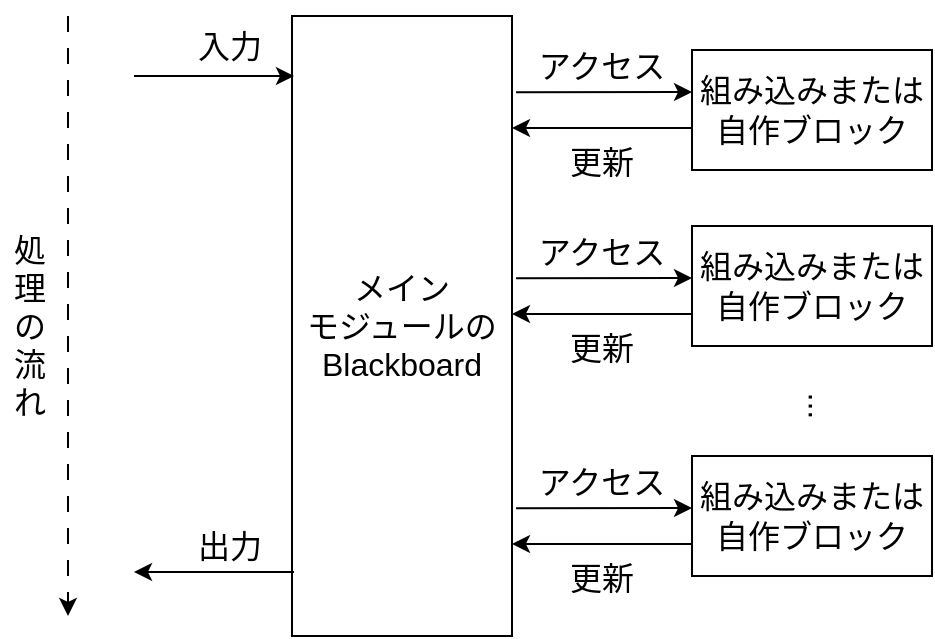 <mxfile version="20.8.10" type="device"><diagram id="0jzvoz7xoONC1ta8vLtH" name="ページ1"><mxGraphModel dx="1418" dy="838" grid="1" gridSize="10" guides="1" tooltips="1" connect="1" arrows="1" fold="1" page="1" pageScale="1" pageWidth="827" pageHeight="1169" math="0" shadow="0"><root><mxCell id="0"/><mxCell id="1" parent="0"/><mxCell id="6nG_dfres4fqL1OyFaTb-1" value="メイン&lt;br&gt;モジュールの&lt;br&gt;Blackboard" style="rounded=0;whiteSpace=wrap;html=1;fontSize=16;" parent="1" vertex="1"><mxGeometry x="190" y="140" width="110" height="310" as="geometry"/></mxCell><mxCell id="6nG_dfres4fqL1OyFaTb-2" value="組み込みまたは自作ブロック" style="rounded=0;whiteSpace=wrap;html=1;fontSize=16;" parent="1" vertex="1"><mxGeometry x="390" y="157" width="120" height="60" as="geometry"/></mxCell><mxCell id="6nG_dfres4fqL1OyFaTb-3" value="組み込みまたは自作ブロック" style="rounded=0;whiteSpace=wrap;html=1;fontSize=16;" parent="1" vertex="1"><mxGeometry x="390" y="245" width="120" height="60" as="geometry"/></mxCell><mxCell id="6nG_dfres4fqL1OyFaTb-4" value="組み込みまたは自作ブロック" style="rounded=0;whiteSpace=wrap;html=1;fontSize=16;" parent="1" vertex="1"><mxGeometry x="390" y="360" width="120" height="60" as="geometry"/></mxCell><mxCell id="6nG_dfres4fqL1OyFaTb-5" value="" style="endArrow=classic;html=1;rounded=0;exitX=1.029;exitY=0.178;exitDx=0;exitDy=0;exitPerimeter=0;fontSize=16;" parent="1" edge="1"><mxGeometry width="50" height="50" relative="1" as="geometry"><mxPoint x="302.03" y="178.18" as="sourcePoint"/><mxPoint x="390" y="178" as="targetPoint"/></mxGeometry></mxCell><mxCell id="6nG_dfres4fqL1OyFaTb-6" value="" style="endArrow=classic;html=1;rounded=0;exitX=0;exitY=0.75;exitDx=0;exitDy=0;entryX=1;entryY=0.274;entryDx=0;entryDy=0;entryPerimeter=0;fontSize=16;startArrow=none;" parent="1" edge="1"><mxGeometry width="50" height="50" relative="1" as="geometry"><mxPoint x="390" y="196" as="sourcePoint"/><mxPoint x="300" y="195.94" as="targetPoint"/></mxGeometry></mxCell><mxCell id="6nG_dfres4fqL1OyFaTb-11" value="" style="endArrow=classic;html=1;rounded=0;entryX=0;entryY=0.25;entryDx=0;entryDy=0;fontSize=16;" parent="1" edge="1"><mxGeometry width="50" height="50" relative="1" as="geometry"><mxPoint x="111" y="170" as="sourcePoint"/><mxPoint x="191" y="170" as="targetPoint"/></mxGeometry></mxCell><mxCell id="6nG_dfres4fqL1OyFaTb-12" value="" style="endArrow=classic;html=1;rounded=0;exitX=0;exitY=0.75;exitDx=0;exitDy=0;fontSize=16;" parent="1" edge="1"><mxGeometry width="50" height="50" relative="1" as="geometry"><mxPoint x="191" y="418" as="sourcePoint"/><mxPoint x="111" y="418" as="targetPoint"/></mxGeometry></mxCell><mxCell id="8DsmoESPKWBdk1s0F-2b-1" value="入力" style="text;html=1;strokeColor=none;fillColor=none;align=center;verticalAlign=middle;whiteSpace=wrap;rounded=0;fontSize=16;" parent="1" vertex="1"><mxGeometry x="129" y="140" width="60" height="30" as="geometry"/></mxCell><mxCell id="8DsmoESPKWBdk1s0F-2b-3" value="出力" style="text;html=1;strokeColor=none;fillColor=none;align=center;verticalAlign=middle;whiteSpace=wrap;rounded=0;fontSize=16;" parent="1" vertex="1"><mxGeometry x="129" y="390" width="60" height="30" as="geometry"/></mxCell><mxCell id="AcL97NUsZ2qTepzmMCFe-1" value="..." style="text;html=1;strokeColor=none;fillColor=none;align=center;verticalAlign=middle;whiteSpace=wrap;rounded=0;fontSize=16;horizontal=0;" parent="1" vertex="1"><mxGeometry x="414" y="320" width="60" height="30" as="geometry"/></mxCell><mxCell id="4-G-LR0JEaQGo0c630Zc-1" value="" style="endArrow=classic;html=1;rounded=0;dashed=1;dashPattern=8 8;" parent="1" edge="1"><mxGeometry width="50" height="50" relative="1" as="geometry"><mxPoint x="78" y="140" as="sourcePoint"/><mxPoint x="78" y="440" as="targetPoint"/></mxGeometry></mxCell><mxCell id="4-G-LR0JEaQGo0c630Zc-2" value="アクセス" style="text;html=1;strokeColor=none;fillColor=none;align=center;verticalAlign=middle;whiteSpace=wrap;rounded=0;fontSize=16;" parent="1" vertex="1"><mxGeometry x="310" y="150" width="70" height="30" as="geometry"/></mxCell><mxCell id="4-G-LR0JEaQGo0c630Zc-3" value="更新" style="text;html=1;strokeColor=none;fillColor=none;align=center;verticalAlign=middle;whiteSpace=wrap;rounded=0;fontSize=16;" parent="1" vertex="1"><mxGeometry x="310" y="198" width="70" height="30" as="geometry"/></mxCell><mxCell id="4-G-LR0JEaQGo0c630Zc-6" value="" style="endArrow=classic;html=1;rounded=0;exitX=1.029;exitY=0.178;exitDx=0;exitDy=0;exitPerimeter=0;fontSize=16;" parent="1" edge="1"><mxGeometry width="50" height="50" relative="1" as="geometry"><mxPoint x="302.03" y="271.18" as="sourcePoint"/><mxPoint x="390" y="271" as="targetPoint"/></mxGeometry></mxCell><mxCell id="4-G-LR0JEaQGo0c630Zc-7" value="" style="endArrow=classic;html=1;rounded=0;exitX=0;exitY=0.75;exitDx=0;exitDy=0;entryX=1;entryY=0.274;entryDx=0;entryDy=0;entryPerimeter=0;fontSize=16;startArrow=none;" parent="1" edge="1"><mxGeometry width="50" height="50" relative="1" as="geometry"><mxPoint x="390" y="289" as="sourcePoint"/><mxPoint x="300" y="288.94" as="targetPoint"/></mxGeometry></mxCell><mxCell id="4-G-LR0JEaQGo0c630Zc-8" value="アクセス" style="text;html=1;strokeColor=none;fillColor=none;align=center;verticalAlign=middle;whiteSpace=wrap;rounded=0;fontSize=16;" parent="1" vertex="1"><mxGeometry x="310" y="243" width="70" height="30" as="geometry"/></mxCell><mxCell id="4-G-LR0JEaQGo0c630Zc-9" value="更新" style="text;html=1;strokeColor=none;fillColor=none;align=center;verticalAlign=middle;whiteSpace=wrap;rounded=0;fontSize=16;" parent="1" vertex="1"><mxGeometry x="310" y="291" width="70" height="30" as="geometry"/></mxCell><mxCell id="4-G-LR0JEaQGo0c630Zc-10" value="" style="endArrow=classic;html=1;rounded=0;exitX=1.029;exitY=0.178;exitDx=0;exitDy=0;exitPerimeter=0;fontSize=16;" parent="1" edge="1"><mxGeometry width="50" height="50" relative="1" as="geometry"><mxPoint x="302.03" y="386.18" as="sourcePoint"/><mxPoint x="390" y="386" as="targetPoint"/></mxGeometry></mxCell><mxCell id="4-G-LR0JEaQGo0c630Zc-11" value="" style="endArrow=classic;html=1;rounded=0;exitX=0;exitY=0.75;exitDx=0;exitDy=0;entryX=1;entryY=0.274;entryDx=0;entryDy=0;entryPerimeter=0;fontSize=16;startArrow=none;" parent="1" edge="1"><mxGeometry width="50" height="50" relative="1" as="geometry"><mxPoint x="390" y="404" as="sourcePoint"/><mxPoint x="300" y="403.94" as="targetPoint"/></mxGeometry></mxCell><mxCell id="4-G-LR0JEaQGo0c630Zc-12" value="アクセス" style="text;html=1;strokeColor=none;fillColor=none;align=center;verticalAlign=middle;whiteSpace=wrap;rounded=0;fontSize=16;" parent="1" vertex="1"><mxGeometry x="310" y="358" width="70" height="30" as="geometry"/></mxCell><mxCell id="4-G-LR0JEaQGo0c630Zc-13" value="更新" style="text;html=1;strokeColor=none;fillColor=none;align=center;verticalAlign=middle;whiteSpace=wrap;rounded=0;fontSize=16;" parent="1" vertex="1"><mxGeometry x="310" y="406" width="70" height="30" as="geometry"/></mxCell><mxCell id="4-G-LR0JEaQGo0c630Zc-14" value="処理の流れ" style="text;html=1;strokeColor=none;fillColor=none;align=center;verticalAlign=middle;whiteSpace=wrap;rounded=0;fontSize=16;horizontal=0;rotation=90;" parent="1" vertex="1"><mxGeometry x="9" y="280" width="100" height="30" as="geometry"/></mxCell></root></mxGraphModel></diagram></mxfile>